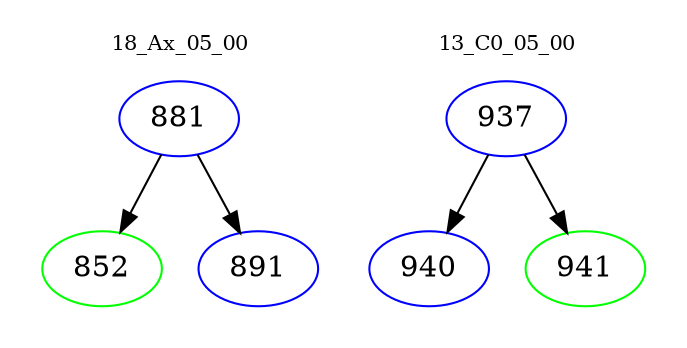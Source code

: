 digraph{
subgraph cluster_0 {
color = white
label = "18_Ax_05_00";
fontsize=10;
T0_881 [label="881", color="blue"]
T0_881 -> T0_852 [color="black"]
T0_852 [label="852", color="green"]
T0_881 -> T0_891 [color="black"]
T0_891 [label="891", color="blue"]
}
subgraph cluster_1 {
color = white
label = "13_C0_05_00";
fontsize=10;
T1_937 [label="937", color="blue"]
T1_937 -> T1_940 [color="black"]
T1_940 [label="940", color="blue"]
T1_937 -> T1_941 [color="black"]
T1_941 [label="941", color="green"]
}
}
